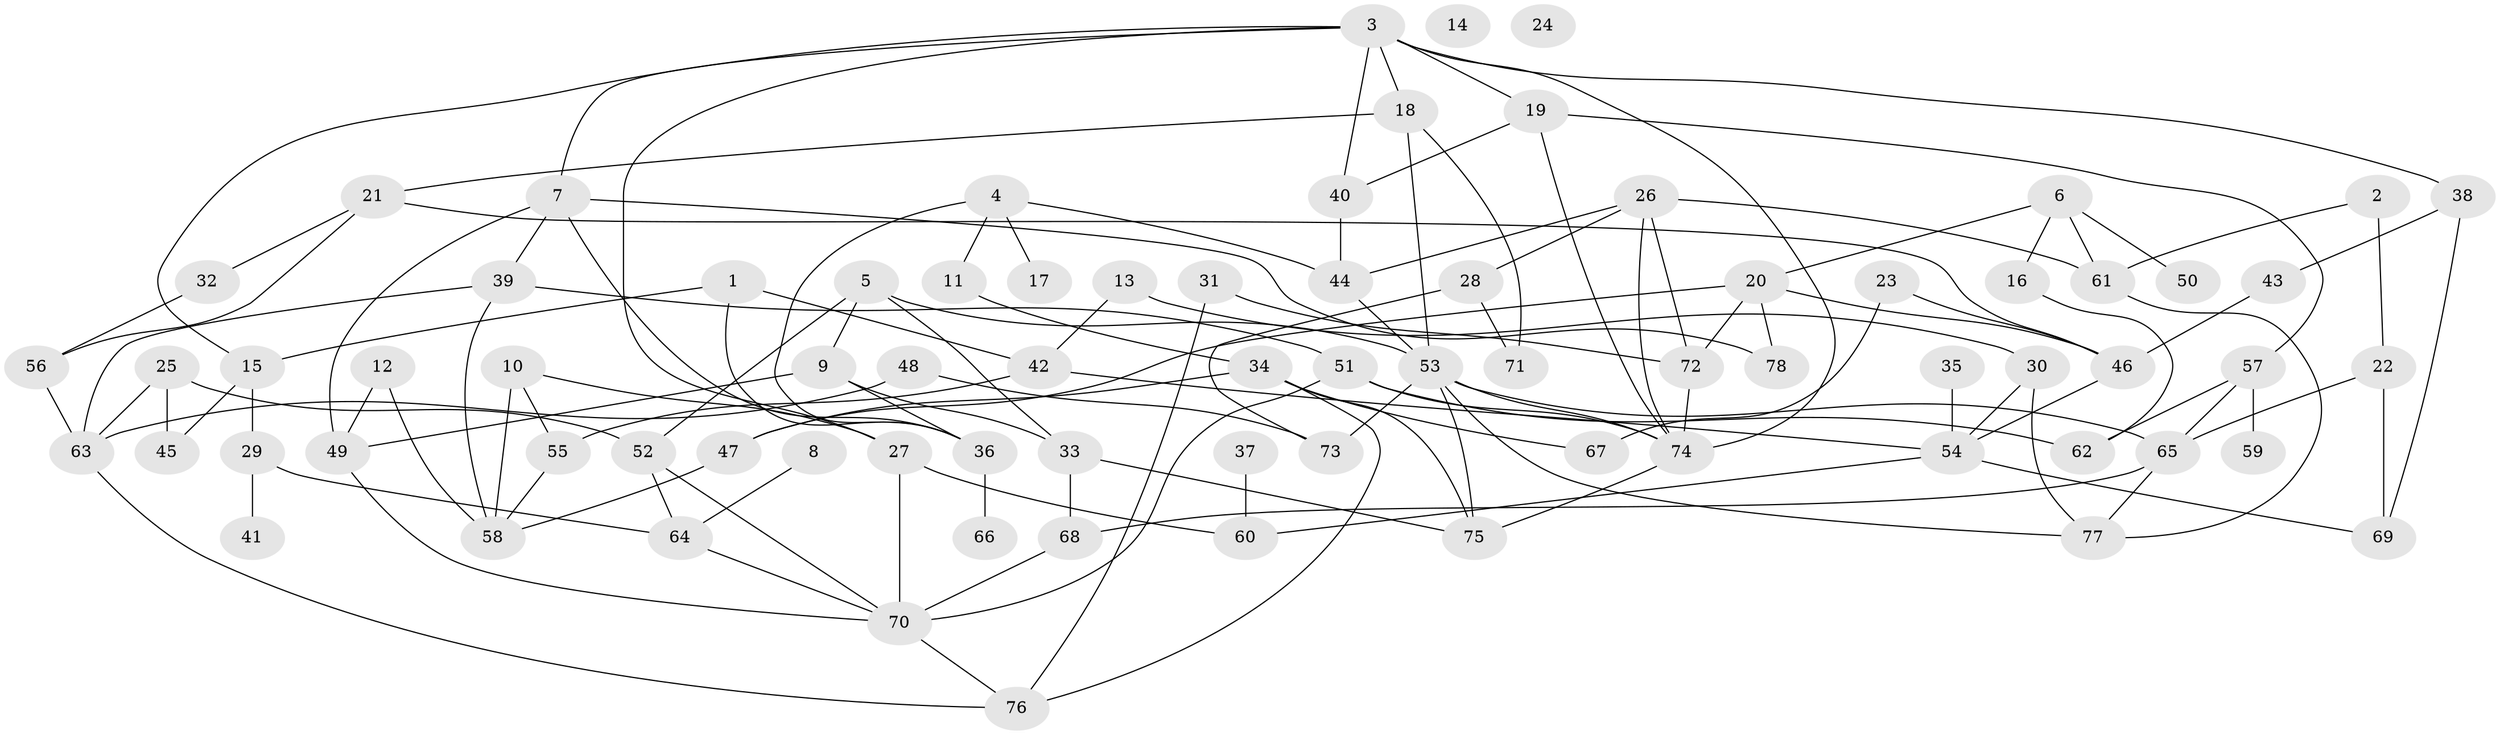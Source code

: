 // coarse degree distribution, {4: 0.13513513513513514, 15: 0.02702702702702703, 6: 0.05405405405405406, 7: 0.05405405405405406, 5: 0.2702702702702703, 3: 0.16216216216216217, 2: 0.10810810810810811, 1: 0.1891891891891892}
// Generated by graph-tools (version 1.1) at 2025/48/03/04/25 22:48:26]
// undirected, 78 vertices, 130 edges
graph export_dot {
  node [color=gray90,style=filled];
  1;
  2;
  3;
  4;
  5;
  6;
  7;
  8;
  9;
  10;
  11;
  12;
  13;
  14;
  15;
  16;
  17;
  18;
  19;
  20;
  21;
  22;
  23;
  24;
  25;
  26;
  27;
  28;
  29;
  30;
  31;
  32;
  33;
  34;
  35;
  36;
  37;
  38;
  39;
  40;
  41;
  42;
  43;
  44;
  45;
  46;
  47;
  48;
  49;
  50;
  51;
  52;
  53;
  54;
  55;
  56;
  57;
  58;
  59;
  60;
  61;
  62;
  63;
  64;
  65;
  66;
  67;
  68;
  69;
  70;
  71;
  72;
  73;
  74;
  75;
  76;
  77;
  78;
  1 -- 15;
  1 -- 36;
  1 -- 42;
  2 -- 22;
  2 -- 61;
  3 -- 7;
  3 -- 15;
  3 -- 18;
  3 -- 19;
  3 -- 27;
  3 -- 38;
  3 -- 40;
  3 -- 74;
  4 -- 11;
  4 -- 17;
  4 -- 36;
  4 -- 44;
  5 -- 9;
  5 -- 33;
  5 -- 52;
  5 -- 53;
  6 -- 16;
  6 -- 20;
  6 -- 50;
  6 -- 61;
  7 -- 36;
  7 -- 39;
  7 -- 49;
  7 -- 78;
  8 -- 64;
  9 -- 33;
  9 -- 36;
  9 -- 49;
  10 -- 27;
  10 -- 55;
  10 -- 58;
  11 -- 34;
  12 -- 49;
  12 -- 58;
  13 -- 30;
  13 -- 42;
  15 -- 29;
  15 -- 45;
  16 -- 62;
  18 -- 21;
  18 -- 53;
  18 -- 71;
  19 -- 40;
  19 -- 57;
  19 -- 74;
  20 -- 46;
  20 -- 47;
  20 -- 72;
  20 -- 78;
  21 -- 32;
  21 -- 46;
  21 -- 56;
  22 -- 65;
  22 -- 69;
  23 -- 46;
  23 -- 67;
  25 -- 45;
  25 -- 52;
  25 -- 63;
  26 -- 28;
  26 -- 44;
  26 -- 61;
  26 -- 72;
  26 -- 74;
  27 -- 60;
  27 -- 70;
  28 -- 71;
  28 -- 73;
  29 -- 41;
  29 -- 64;
  30 -- 54;
  30 -- 77;
  31 -- 72;
  31 -- 76;
  32 -- 56;
  33 -- 68;
  33 -- 75;
  34 -- 47;
  34 -- 67;
  34 -- 75;
  34 -- 76;
  35 -- 54;
  36 -- 66;
  37 -- 60;
  38 -- 43;
  38 -- 69;
  39 -- 51;
  39 -- 58;
  39 -- 63;
  40 -- 44;
  42 -- 54;
  42 -- 55;
  43 -- 46;
  44 -- 53;
  46 -- 54;
  47 -- 58;
  48 -- 63;
  48 -- 73;
  49 -- 70;
  51 -- 62;
  51 -- 70;
  51 -- 74;
  52 -- 64;
  52 -- 70;
  53 -- 65;
  53 -- 73;
  53 -- 74;
  53 -- 75;
  53 -- 77;
  54 -- 60;
  54 -- 69;
  55 -- 58;
  56 -- 63;
  57 -- 59;
  57 -- 62;
  57 -- 65;
  61 -- 77;
  63 -- 76;
  64 -- 70;
  65 -- 68;
  65 -- 77;
  68 -- 70;
  70 -- 76;
  72 -- 74;
  74 -- 75;
}
